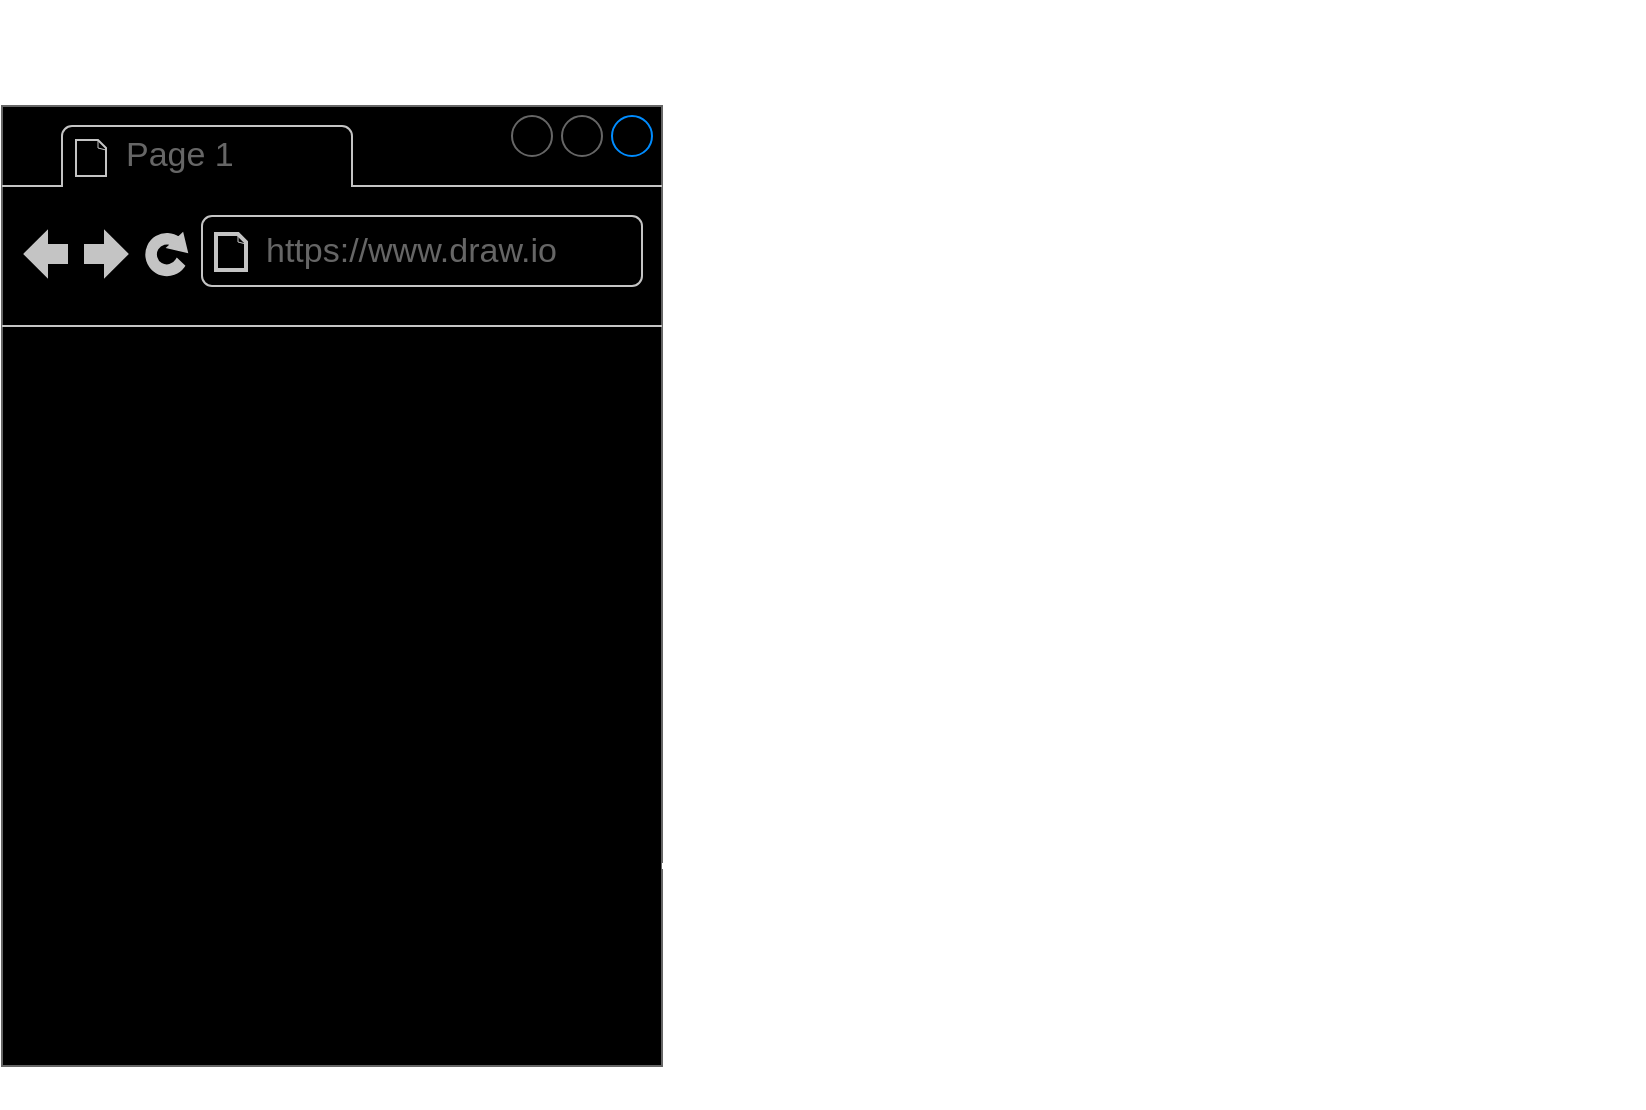 <mxfile>
    <diagram id="7bnZLNWAl8riidvRk2yh" name="Page-1">
        <mxGraphModel dx="2018" dy="921" grid="1" gridSize="10" guides="1" tooltips="1" connect="1" arrows="1" fold="1" page="1" pageScale="1" pageWidth="1169" pageHeight="827" math="0" shadow="0">
            <root>
                <mxCell id="0"/>
                <mxCell id="1" parent="0"/>
                <mxCell id="2" value="" style="rounded=0;whiteSpace=wrap;html=1;shadow=0;labelBackgroundColor=none;strokeColor=#FFFFFF;strokeWidth=2;fillColor=none;fontSize=22;fontColor=#FFFFFF;align=center;" vertex="1" parent="1">
                    <mxGeometry x="720" y="70" width="200" height="510" as="geometry"/>
                </mxCell>
                <mxCell id="3" value="" style="strokeWidth=1;shadow=0;dashed=0;align=center;html=1;shape=mxgraph.mockup.containers.browserWindow;rSize=0;fillColor=#000000;strokeColor=#666666;mainText=,;recursiveResize=0;rounded=0;labelBackgroundColor=none;fontSize=22;fontColor=#050505;" vertex="1" parent="1">
                    <mxGeometry x="100" y="80" width="330" height="480" as="geometry"/>
                </mxCell>
                <mxCell id="4" value="Page 1" style="strokeWidth=1;shadow=0;dashed=0;align=center;html=1;shape=mxgraph.mockup.containers.anchor;fontSize=17;fontColor=#666666;align=left;" vertex="1" parent="3">
                    <mxGeometry x="60" y="12" width="110" height="26" as="geometry"/>
                </mxCell>
                <mxCell id="5" value="https://www.draw.io" style="strokeWidth=1;shadow=0;dashed=0;align=center;html=1;shape=mxgraph.mockup.containers.anchor;rSize=0;fontSize=17;fontColor=#666666;align=left;" vertex="1" parent="3">
                    <mxGeometry x="130" y="60" width="250" height="26" as="geometry"/>
                </mxCell>
                <mxCell id="6" value="We Using Cookies" style="text;html=1;strokeColor=none;fillColor=none;align=center;verticalAlign=middle;whiteSpace=wrap;rounded=0;shadow=0;labelBackgroundColor=none;fontSize=22;fontColor=#FFFFFF;" vertex="1" parent="1">
                    <mxGeometry x="455" y="30" width="230" height="20" as="geometry"/>
                </mxCell>
                <mxCell id="7" style="edgeStyle=orthogonalEdgeStyle;rounded=0;html=1;exitX=0;exitY=0.25;startArrow=classic;startFill=1;endArrow=none;endFill=0;jettySize=auto;orthogonalLoop=1;strokeColor=#FFFFFF;strokeWidth=3;fontSize=22;fontColor=#FFFFFF;" edge="1" parent="1" source="9">
                    <mxGeometry relative="1" as="geometry">
                        <mxPoint x="433" y="182" as="targetPoint"/>
                        <Array as="points">
                            <mxPoint x="433" y="182"/>
                        </Array>
                    </mxGeometry>
                </mxCell>
                <mxCell id="8" style="edgeStyle=orthogonalEdgeStyle;rounded=0;html=1;exitX=0;exitY=0.75;entryX=1;entryY=0.5;startArrow=none;startFill=0;endArrow=classic;endFill=1;jettySize=auto;orthogonalLoop=1;strokeColor=#FFFFFF;strokeWidth=3;fontSize=16;fontColor=#FFFFFF;" edge="1" parent="1" source="9" target="17">
                    <mxGeometry relative="1" as="geometry"/>
                </mxCell>
                <mxCell id="9" value="Ok, you're logged in, Here's a piece of info, include it with requests" style="rounded=0;whiteSpace=wrap;html=1;shadow=0;labelBackgroundColor=none;strokeColor=#FFFFFF;strokeWidth=2;fillColor=none;fontSize=16;fontColor=#FFFFFF;align=center;" vertex="1" parent="1">
                    <mxGeometry x="760" y="153" width="120" height="117" as="geometry"/>
                </mxCell>
                <mxCell id="10" value="Server" style="text;html=1;strokeColor=none;fillColor=none;align=center;verticalAlign=middle;whiteSpace=wrap;rounded=0;shadow=0;labelBackgroundColor=none;fontSize=22;fontColor=#FFFFFF;" vertex="1" parent="1">
                    <mxGeometry x="800" y="80" width="40" height="20" as="geometry"/>
                </mxCell>
                <mxCell id="11" style="edgeStyle=orthogonalEdgeStyle;rounded=0;html=1;exitX=0;exitY=0.75;entryX=1;entryY=0.5;startArrow=none;startFill=0;endArrow=classic;endFill=1;jettySize=auto;orthogonalLoop=1;strokeColor=#FFFFFF;strokeWidth=3;fontSize=16;fontColor=#FFFFFF;" edge="1" parent="1" source="12" target="21">
                    <mxGeometry relative="1" as="geometry"/>
                </mxCell>
                <mxCell id="12" value="Ah, user 123, sure, here are your posts" style="rounded=0;whiteSpace=wrap;html=1;shadow=0;labelBackgroundColor=none;strokeColor=#FFFFFF;strokeWidth=2;fillColor=none;fontSize=16;fontColor=#FFFFFF;align=center;" vertex="1" parent="1">
                    <mxGeometry x="760" y="427" width="120" height="130" as="geometry"/>
                </mxCell>
                <mxCell id="13" value="Log me in please" style="text;html=1;strokeColor=none;fillColor=none;align=center;verticalAlign=middle;whiteSpace=wrap;rounded=0;shadow=0;labelBackgroundColor=none;fontSize=22;fontColor=#FFFFFF;" vertex="1" parent="1">
                    <mxGeometry x="550" y="146" width="110" height="20" as="geometry"/>
                </mxCell>
                <mxCell id="14" value="Can I have a list of my posts?" style="text;html=1;strokeColor=none;fillColor=none;align=center;verticalAlign=middle;whiteSpace=wrap;rounded=0;shadow=0;labelBackgroundColor=none;fontSize=22;fontColor=#FFFFFF;" vertex="1" parent="1">
                    <mxGeometry x="515" y="395" width="170" height="20" as="geometry"/>
                </mxCell>
                <mxCell id="15" style="edgeStyle=orthogonalEdgeStyle;rounded=0;html=1;exitX=0;exitY=0.5;entryX=1.006;entryY=0.264;entryPerimeter=0;startArrow=classic;startFill=1;endArrow=none;endFill=0;jettySize=auto;orthogonalLoop=1;strokeColor=#FFFFFF;strokeWidth=3;fontSize=22;fontColor=#FFFFFF;" edge="1" parent="1" source="19">
                    <mxGeometry relative="1" as="geometry">
                        <mxPoint x="758" y="460" as="sourcePoint"/>
                        <mxPoint x="430" y="460" as="targetPoint"/>
                    </mxGeometry>
                </mxCell>
                <mxCell id="16" style="edgeStyle=orthogonalEdgeStyle;rounded=0;html=1;exitX=0;exitY=0.25;entryX=1.009;entryY=0.3;entryPerimeter=0;startArrow=none;startFill=0;endArrow=classic;endFill=1;jettySize=auto;orthogonalLoop=1;strokeColor=#FFFFFF;strokeWidth=3;fontSize=22;fontColor=#FFFFFF;" edge="1" parent="1" source="17">
                    <mxGeometry relative="1" as="geometry">
                        <mxPoint x="760" y="240" as="sourcePoint"/>
                        <mxPoint x="433" y="240" as="targetPoint"/>
                        <Array as="points">
                            <mxPoint x="550" y="240"/>
                        </Array>
                    </mxGeometry>
                </mxCell>
                <mxCell id="17" value="Set-Cookie: 'aslkdflkasdf'" style="rounded=0;whiteSpace=wrap;html=1;shadow=0;labelBackgroundColor=none;strokeColor=#FFFFFF;strokeWidth=2;fillColor=none;fontSize=16;fontColor=#FFFFFF;align=center;" vertex="1" parent="1">
                    <mxGeometry x="550" y="221" width="120" height="40" as="geometry"/>
                </mxCell>
                <mxCell id="18" style="edgeStyle=orthogonalEdgeStyle;rounded=0;html=1;exitX=1;exitY=0.5;entryX=0;entryY=0.25;startArrow=none;startFill=0;endArrow=none;endFill=0;jettySize=auto;orthogonalLoop=1;strokeColor=#FFFFFF;strokeWidth=3;fontSize=16;fontColor=#FFFFFF;" edge="1" parent="1" source="19" target="12">
                    <mxGeometry relative="1" as="geometry"/>
                </mxCell>
                <mxCell id="19" value="Cookie: 'aslkdflkasdf'" style="rounded=0;whiteSpace=wrap;html=1;shadow=0;labelBackgroundColor=none;strokeColor=#FFFFFF;strokeWidth=2;fillColor=none;fontSize=16;fontColor=#FFFFFF;align=center;" vertex="1" parent="1">
                    <mxGeometry x="540" y="440" width="120" height="40" as="geometry"/>
                </mxCell>
                <mxCell id="20" style="edgeStyle=orthogonalEdgeStyle;rounded=0;html=1;exitX=0;exitY=0.5;entryX=1.009;entryY=0.927;entryPerimeter=0;startArrow=none;startFill=0;endArrow=classic;endFill=1;jettySize=auto;orthogonalLoop=1;strokeColor=#FFFFFF;strokeWidth=3;fontSize=16;fontColor=#FFFFFF;" edge="1" parent="1" source="21" target="3">
                    <mxGeometry relative="1" as="geometry"/>
                </mxCell>
                <mxCell id="21" value="Posts" style="rounded=0;whiteSpace=wrap;html=1;shadow=0;labelBackgroundColor=none;strokeColor=#FFFFFF;strokeWidth=2;fillColor=none;fontSize=16;fontColor=#FFFFFF;align=center;" vertex="1" parent="1">
                    <mxGeometry x="540" y="505" width="120" height="40" as="geometry"/>
                </mxCell>
            </root>
        </mxGraphModel>
    </diagram>
</mxfile>